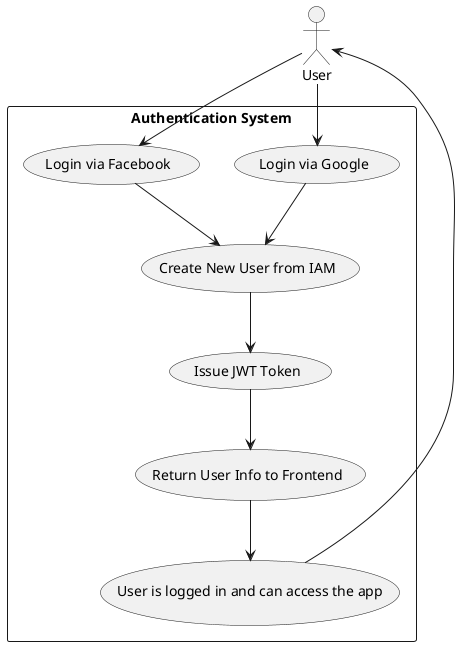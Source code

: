 @startuml
actor User

rectangle "Authentication System" {
  usecase "Login via Google" as UC1
  usecase "Login via Facebook" as UC2
  usecase "Create New User from IAM" as UC3
  usecase "Issue JWT Token" as UC4
  usecase "Return User Info to Frontend" as UC5
  usecase "User is logged in and can access the app" as UC6
}

User --> UC1
User --> UC2
UC1 --> UC3
UC2 --> UC3
UC3 --> UC4
UC4 --> UC5
UC5 --> UC6
UC6 --> User
@enduml
